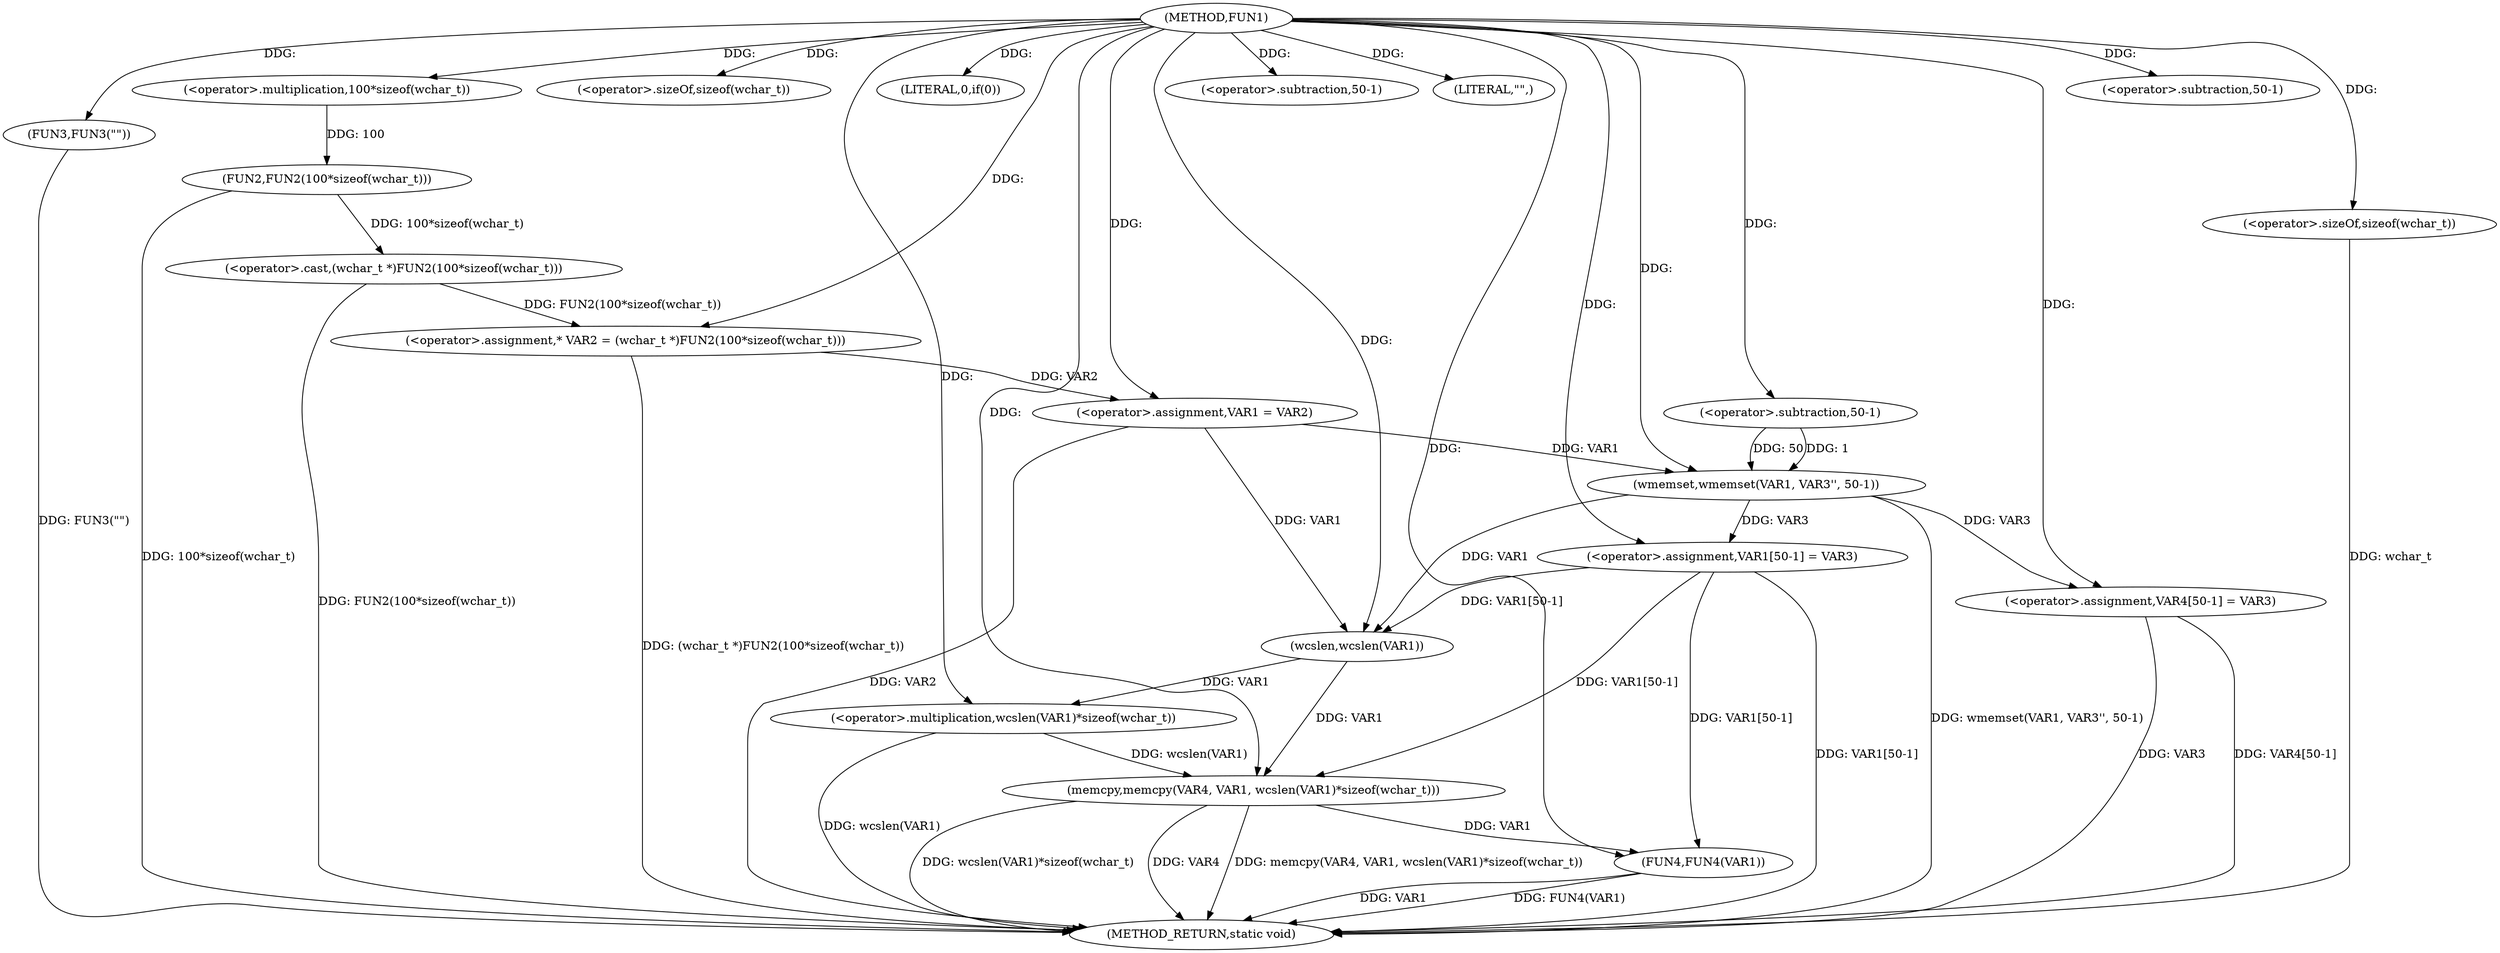 digraph FUN1 {  
"1000100" [label = "(METHOD,FUN1)" ]
"1000155" [label = "(METHOD_RETURN,static void)" ]
"1000104" [label = "(<operator>.assignment,* VAR2 = (wchar_t *)FUN2(100*sizeof(wchar_t)))" ]
"1000106" [label = "(<operator>.cast,(wchar_t *)FUN2(100*sizeof(wchar_t)))" ]
"1000108" [label = "(FUN2,FUN2(100*sizeof(wchar_t)))" ]
"1000109" [label = "(<operator>.multiplication,100*sizeof(wchar_t))" ]
"1000111" [label = "(<operator>.sizeOf,sizeof(wchar_t))" ]
"1000113" [label = "(<operator>.assignment,VAR1 = VAR2)" ]
"1000117" [label = "(LITERAL,0,if(0))" ]
"1000119" [label = "(FUN3,FUN3(\"\"))" ]
"1000123" [label = "(wmemset,wmemset(VAR1, VAR3'', 50-1))" ]
"1000126" [label = "(<operator>.subtraction,50-1)" ]
"1000129" [label = "(<operator>.assignment,VAR1[50-1] = VAR3)" ]
"1000132" [label = "(<operator>.subtraction,50-1)" ]
"1000137" [label = "(LITERAL,\"\",)" ]
"1000138" [label = "(memcpy,memcpy(VAR4, VAR1, wcslen(VAR1)*sizeof(wchar_t)))" ]
"1000141" [label = "(<operator>.multiplication,wcslen(VAR1)*sizeof(wchar_t))" ]
"1000142" [label = "(wcslen,wcslen(VAR1))" ]
"1000144" [label = "(<operator>.sizeOf,sizeof(wchar_t))" ]
"1000146" [label = "(<operator>.assignment,VAR4[50-1] = VAR3)" ]
"1000149" [label = "(<operator>.subtraction,50-1)" ]
"1000153" [label = "(FUN4,FUN4(VAR1))" ]
  "1000129" -> "1000155"  [ label = "DDG: VAR1[50-1]"] 
  "1000141" -> "1000155"  [ label = "DDG: wcslen(VAR1)"] 
  "1000106" -> "1000155"  [ label = "DDG: FUN2(100*sizeof(wchar_t))"] 
  "1000146" -> "1000155"  [ label = "DDG: VAR3"] 
  "1000113" -> "1000155"  [ label = "DDG: VAR2"] 
  "1000153" -> "1000155"  [ label = "DDG: FUN4(VAR1)"] 
  "1000153" -> "1000155"  [ label = "DDG: VAR1"] 
  "1000144" -> "1000155"  [ label = "DDG: wchar_t"] 
  "1000138" -> "1000155"  [ label = "DDG: memcpy(VAR4, VAR1, wcslen(VAR1)*sizeof(wchar_t))"] 
  "1000119" -> "1000155"  [ label = "DDG: FUN3(\"\")"] 
  "1000146" -> "1000155"  [ label = "DDG: VAR4[50-1]"] 
  "1000123" -> "1000155"  [ label = "DDG: wmemset(VAR1, VAR3'', 50-1)"] 
  "1000138" -> "1000155"  [ label = "DDG: wcslen(VAR1)*sizeof(wchar_t)"] 
  "1000138" -> "1000155"  [ label = "DDG: VAR4"] 
  "1000104" -> "1000155"  [ label = "DDG: (wchar_t *)FUN2(100*sizeof(wchar_t))"] 
  "1000108" -> "1000155"  [ label = "DDG: 100*sizeof(wchar_t)"] 
  "1000106" -> "1000104"  [ label = "DDG: FUN2(100*sizeof(wchar_t))"] 
  "1000100" -> "1000104"  [ label = "DDG: "] 
  "1000108" -> "1000106"  [ label = "DDG: 100*sizeof(wchar_t)"] 
  "1000109" -> "1000108"  [ label = "DDG: 100"] 
  "1000100" -> "1000109"  [ label = "DDG: "] 
  "1000100" -> "1000111"  [ label = "DDG: "] 
  "1000104" -> "1000113"  [ label = "DDG: VAR2"] 
  "1000100" -> "1000113"  [ label = "DDG: "] 
  "1000100" -> "1000117"  [ label = "DDG: "] 
  "1000100" -> "1000119"  [ label = "DDG: "] 
  "1000113" -> "1000123"  [ label = "DDG: VAR1"] 
  "1000100" -> "1000123"  [ label = "DDG: "] 
  "1000126" -> "1000123"  [ label = "DDG: 50"] 
  "1000126" -> "1000123"  [ label = "DDG: 1"] 
  "1000100" -> "1000126"  [ label = "DDG: "] 
  "1000123" -> "1000129"  [ label = "DDG: VAR3"] 
  "1000100" -> "1000129"  [ label = "DDG: "] 
  "1000100" -> "1000132"  [ label = "DDG: "] 
  "1000100" -> "1000137"  [ label = "DDG: "] 
  "1000100" -> "1000138"  [ label = "DDG: "] 
  "1000129" -> "1000138"  [ label = "DDG: VAR1[50-1]"] 
  "1000142" -> "1000138"  [ label = "DDG: VAR1"] 
  "1000141" -> "1000138"  [ label = "DDG: wcslen(VAR1)"] 
  "1000142" -> "1000141"  [ label = "DDG: VAR1"] 
  "1000129" -> "1000142"  [ label = "DDG: VAR1[50-1]"] 
  "1000113" -> "1000142"  [ label = "DDG: VAR1"] 
  "1000123" -> "1000142"  [ label = "DDG: VAR1"] 
  "1000100" -> "1000142"  [ label = "DDG: "] 
  "1000100" -> "1000141"  [ label = "DDG: "] 
  "1000100" -> "1000144"  [ label = "DDG: "] 
  "1000100" -> "1000146"  [ label = "DDG: "] 
  "1000123" -> "1000146"  [ label = "DDG: VAR3"] 
  "1000100" -> "1000149"  [ label = "DDG: "] 
  "1000129" -> "1000153"  [ label = "DDG: VAR1[50-1]"] 
  "1000138" -> "1000153"  [ label = "DDG: VAR1"] 
  "1000100" -> "1000153"  [ label = "DDG: "] 
}
